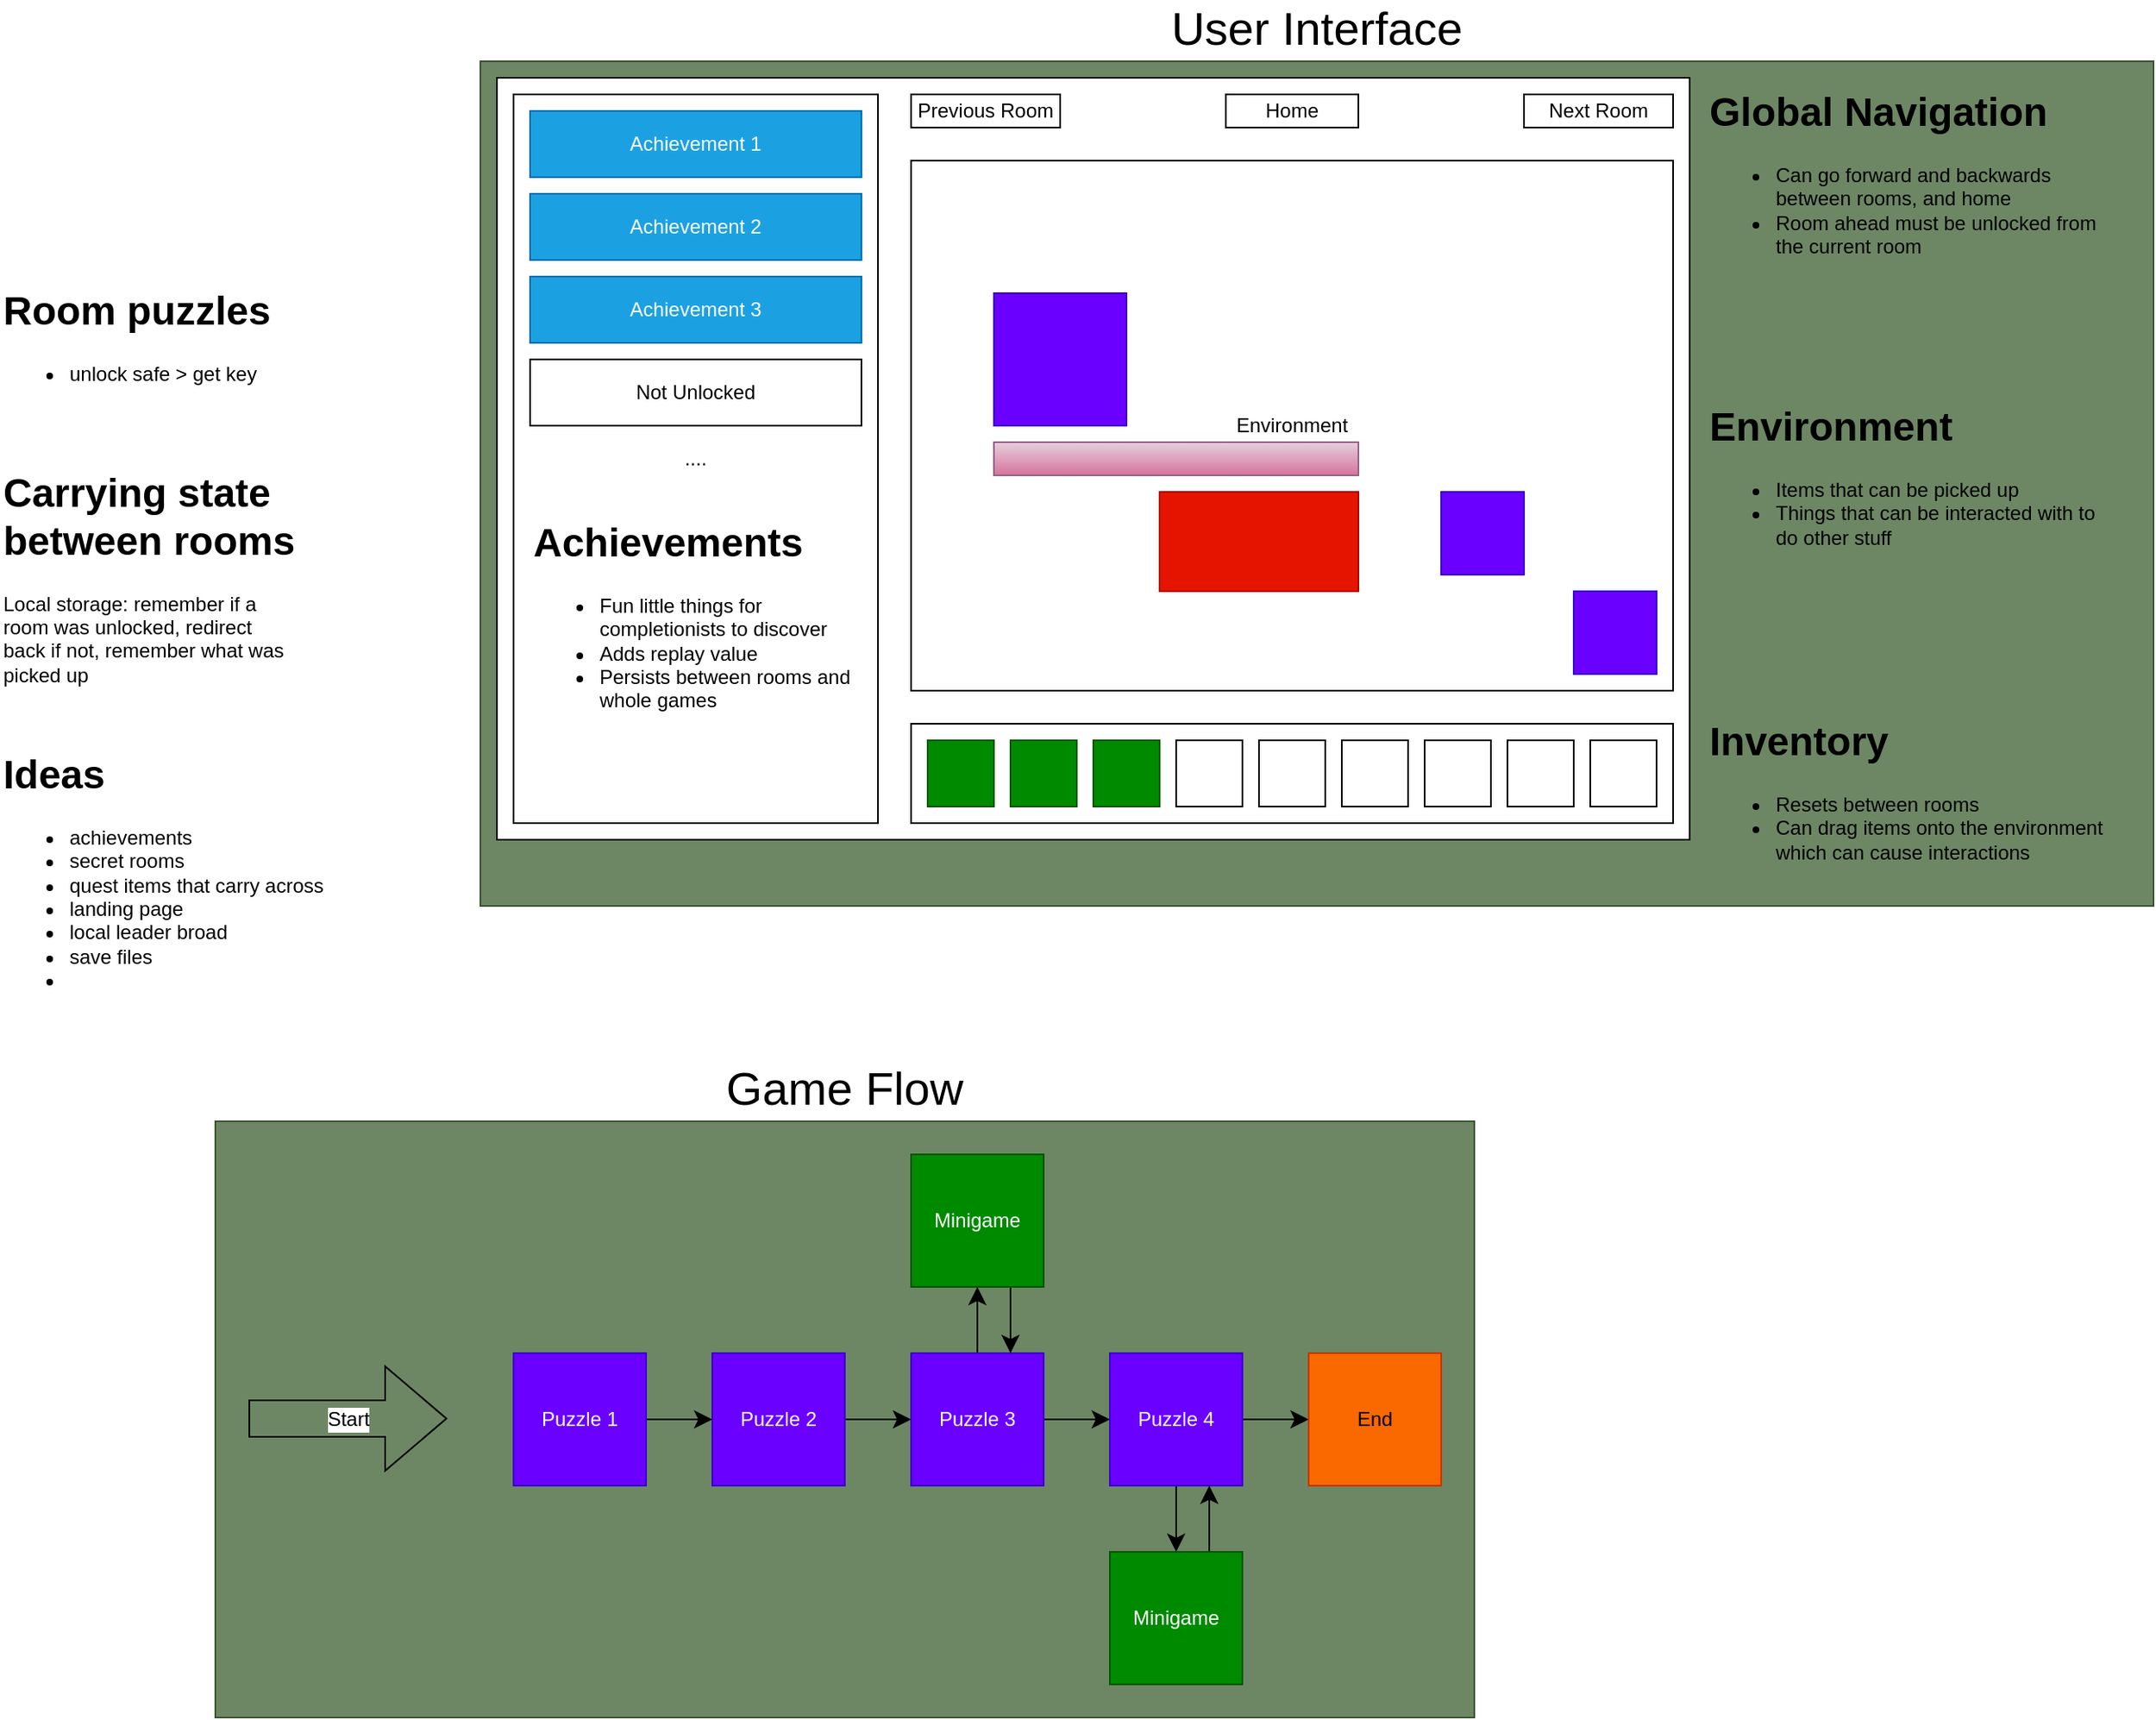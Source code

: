 <mxfile version="26.0.14">
  <diagram name="Page-1" id="HF4c1UTiVbdlKXjr9Abs">
    <mxGraphModel dx="2164" dy="1250" grid="1" gridSize="10" guides="1" tooltips="1" connect="1" arrows="1" fold="1" page="0" pageScale="1" pageWidth="850" pageHeight="1100" math="0" shadow="0">
      <root>
        <mxCell id="0" />
        <mxCell id="1" parent="0" />
        <mxCell id="JJV7NP8qMqMK8vtjLvEn-13" value="&lt;h1 style=&quot;margin-top: 0px;&quot;&gt;Carrying state between rooms&lt;/h1&gt;&lt;p&gt;Local storage: remember if a room was unlocked, redirect back if not, remember what was picked up&lt;/p&gt;" style="text;html=1;whiteSpace=wrap;overflow=hidden;rounded=0;" parent="1" vertex="1">
          <mxGeometry x="-630" y="180" width="180" height="160" as="geometry" />
        </mxCell>
        <mxCell id="Tg1wBogOaNXyl56e0BYg-1" value="&lt;h1 style=&quot;margin-top: 0px;&quot;&gt;Ideas&lt;/h1&gt;&lt;ul&gt;&lt;li&gt;achievements&lt;/li&gt;&lt;li&gt;secret rooms&lt;/li&gt;&lt;li&gt;quest items that carry across&lt;/li&gt;&lt;li&gt;landing page&lt;/li&gt;&lt;li&gt;local leader broad&lt;/li&gt;&lt;li&gt;save files&lt;/li&gt;&lt;li&gt;&lt;br&gt;&lt;/li&gt;&lt;/ul&gt;" style="text;html=1;whiteSpace=wrap;overflow=hidden;rounded=0;" parent="1" vertex="1">
          <mxGeometry x="-630" y="350" width="240" height="220" as="geometry" />
        </mxCell>
        <mxCell id="Tg1wBogOaNXyl56e0BYg-3" value="&lt;h1 style=&quot;margin-top: 0px;&quot;&gt;Room puzzles&lt;/h1&gt;&lt;ul&gt;&lt;li&gt;unlock safe &amp;gt; get key&lt;/li&gt;&lt;/ul&gt;" style="text;html=1;whiteSpace=wrap;overflow=hidden;rounded=0;" parent="1" vertex="1">
          <mxGeometry x="-630" y="70" width="190" height="100" as="geometry" />
        </mxCell>
        <mxCell id="pXol61Bcyo_BXOwHgApD-34" value="" style="group" vertex="1" connectable="0" parent="1">
          <mxGeometry x="-340" y="-60" width="1010" height="510" as="geometry" />
        </mxCell>
        <mxCell id="pXol61Bcyo_BXOwHgApD-32" value="User Interface" style="rounded=0;whiteSpace=wrap;html=1;fillColor=#6d8764;fontColor=default;strokeColor=#3A5431;labelPosition=center;verticalLabelPosition=top;align=center;verticalAlign=bottom;labelBackgroundColor=none;fontSize=28;" vertex="1" parent="pXol61Bcyo_BXOwHgApD-34">
          <mxGeometry width="1010" height="510" as="geometry" />
        </mxCell>
        <mxCell id="pXol61Bcyo_BXOwHgApD-31" value="" style="rounded=0;whiteSpace=wrap;html=1;" vertex="1" parent="pXol61Bcyo_BXOwHgApD-34">
          <mxGeometry x="10" y="10" width="720" height="460" as="geometry" />
        </mxCell>
        <mxCell id="JJV7NP8qMqMK8vtjLvEn-2" value="Environment" style="rounded=0;whiteSpace=wrap;html=1;" parent="pXol61Bcyo_BXOwHgApD-34" vertex="1">
          <mxGeometry x="260" y="60" width="460" height="320" as="geometry" />
        </mxCell>
        <mxCell id="JJV7NP8qMqMK8vtjLvEn-3" value="Home" style="rounded=0;whiteSpace=wrap;html=1;" parent="pXol61Bcyo_BXOwHgApD-34" vertex="1">
          <mxGeometry x="450" y="20" width="80" height="20" as="geometry" />
        </mxCell>
        <mxCell id="JJV7NP8qMqMK8vtjLvEn-4" value="Previous Room" style="rounded=0;whiteSpace=wrap;html=1;" parent="pXol61Bcyo_BXOwHgApD-34" vertex="1">
          <mxGeometry x="260" y="20" width="90" height="20" as="geometry" />
        </mxCell>
        <mxCell id="JJV7NP8qMqMK8vtjLvEn-5" value="Next Room" style="rounded=0;whiteSpace=wrap;html=1;" parent="pXol61Bcyo_BXOwHgApD-34" vertex="1">
          <mxGeometry x="630" y="20" width="90" height="20" as="geometry" />
        </mxCell>
        <mxCell id="JJV7NP8qMqMK8vtjLvEn-6" value="" style="rounded=0;whiteSpace=wrap;html=1;" parent="pXol61Bcyo_BXOwHgApD-34" vertex="1">
          <mxGeometry x="260" y="400" width="460" height="60" as="geometry" />
        </mxCell>
        <mxCell id="JJV7NP8qMqMK8vtjLvEn-7" value="" style="whiteSpace=wrap;html=1;aspect=fixed;fillColor=#6a00ff;fontColor=#ffffff;strokeColor=#3700CC;" parent="pXol61Bcyo_BXOwHgApD-34" vertex="1">
          <mxGeometry x="310" y="140" width="80" height="80" as="geometry" />
        </mxCell>
        <mxCell id="JJV7NP8qMqMK8vtjLvEn-8" value="" style="whiteSpace=wrap;html=1;aspect=fixed;fillColor=#6a00ff;fontColor=#ffffff;strokeColor=#3700CC;" parent="pXol61Bcyo_BXOwHgApD-34" vertex="1">
          <mxGeometry x="660" y="320" width="50" height="50" as="geometry" />
        </mxCell>
        <mxCell id="JJV7NP8qMqMK8vtjLvEn-9" value="" style="whiteSpace=wrap;html=1;aspect=fixed;fillColor=#6a00ff;fontColor=#ffffff;strokeColor=#3700CC;" parent="pXol61Bcyo_BXOwHgApD-34" vertex="1">
          <mxGeometry x="580" y="260" width="50" height="50" as="geometry" />
        </mxCell>
        <mxCell id="JJV7NP8qMqMK8vtjLvEn-10" value="" style="rounded=0;whiteSpace=wrap;html=1;fillColor=#e6d0de;strokeColor=#996185;gradientColor=#d5739d;" parent="pXol61Bcyo_BXOwHgApD-34" vertex="1">
          <mxGeometry x="310" y="230" width="220" height="20" as="geometry" />
        </mxCell>
        <mxCell id="JJV7NP8qMqMK8vtjLvEn-11" value="" style="rounded=0;whiteSpace=wrap;html=1;fillColor=#e51400;strokeColor=#B20000;fontColor=#ffffff;" parent="pXol61Bcyo_BXOwHgApD-34" vertex="1">
          <mxGeometry x="410" y="260" width="120" height="60" as="geometry" />
        </mxCell>
        <mxCell id="pXol61Bcyo_BXOwHgApD-11" value="" style="whiteSpace=wrap;html=1;aspect=fixed;fillColor=#008a00;fontColor=#ffffff;strokeColor=#005700;" vertex="1" parent="pXol61Bcyo_BXOwHgApD-34">
          <mxGeometry x="270" y="410" width="40" height="40" as="geometry" />
        </mxCell>
        <mxCell id="pXol61Bcyo_BXOwHgApD-12" value="" style="whiteSpace=wrap;html=1;aspect=fixed;fillColor=#008a00;fontColor=#ffffff;strokeColor=#005700;" vertex="1" parent="pXol61Bcyo_BXOwHgApD-34">
          <mxGeometry x="320" y="410" width="40" height="40" as="geometry" />
        </mxCell>
        <mxCell id="pXol61Bcyo_BXOwHgApD-13" value="" style="whiteSpace=wrap;html=1;aspect=fixed;fillColor=#008a00;fontColor=#ffffff;strokeColor=#005700;" vertex="1" parent="pXol61Bcyo_BXOwHgApD-34">
          <mxGeometry x="370" y="410" width="40" height="40" as="geometry" />
        </mxCell>
        <mxCell id="pXol61Bcyo_BXOwHgApD-14" value="" style="whiteSpace=wrap;html=1;aspect=fixed;" vertex="1" parent="pXol61Bcyo_BXOwHgApD-34">
          <mxGeometry x="420" y="410" width="40" height="40" as="geometry" />
        </mxCell>
        <mxCell id="pXol61Bcyo_BXOwHgApD-15" value="" style="whiteSpace=wrap;html=1;aspect=fixed;" vertex="1" parent="pXol61Bcyo_BXOwHgApD-34">
          <mxGeometry x="470" y="410" width="40" height="40" as="geometry" />
        </mxCell>
        <mxCell id="pXol61Bcyo_BXOwHgApD-16" value="" style="whiteSpace=wrap;html=1;aspect=fixed;" vertex="1" parent="pXol61Bcyo_BXOwHgApD-34">
          <mxGeometry x="520" y="410" width="40" height="40" as="geometry" />
        </mxCell>
        <mxCell id="pXol61Bcyo_BXOwHgApD-17" value="" style="whiteSpace=wrap;html=1;aspect=fixed;" vertex="1" parent="pXol61Bcyo_BXOwHgApD-34">
          <mxGeometry x="570" y="410" width="40" height="40" as="geometry" />
        </mxCell>
        <mxCell id="pXol61Bcyo_BXOwHgApD-18" value="" style="whiteSpace=wrap;html=1;aspect=fixed;" vertex="1" parent="pXol61Bcyo_BXOwHgApD-34">
          <mxGeometry x="620" y="410" width="40" height="40" as="geometry" />
        </mxCell>
        <mxCell id="pXol61Bcyo_BXOwHgApD-19" value="" style="whiteSpace=wrap;html=1;aspect=fixed;" vertex="1" parent="pXol61Bcyo_BXOwHgApD-34">
          <mxGeometry x="670" y="410" width="40" height="40" as="geometry" />
        </mxCell>
        <mxCell id="pXol61Bcyo_BXOwHgApD-21" value="&lt;h1 style=&quot;margin-top: 0px;&quot;&gt;Inventory&lt;/h1&gt;&lt;ul&gt;&lt;li&gt;Resets between rooms&lt;/li&gt;&lt;li&gt;Can drag items onto the environment which can cause interactions&lt;/li&gt;&lt;/ul&gt;" style="text;html=1;whiteSpace=wrap;overflow=hidden;rounded=0;" vertex="1" parent="pXol61Bcyo_BXOwHgApD-34">
          <mxGeometry x="740" y="390" width="240" height="110" as="geometry" />
        </mxCell>
        <mxCell id="pXol61Bcyo_BXOwHgApD-22" value="&lt;h1 style=&quot;margin-top: 0px;&quot;&gt;Global Navigation&lt;/h1&gt;&lt;ul&gt;&lt;li&gt;Can go forward and backwards between rooms, and home&lt;/li&gt;&lt;li&gt;Room ahead must be unlocked from the current room&lt;/li&gt;&lt;/ul&gt;" style="text;html=1;whiteSpace=wrap;overflow=hidden;rounded=0;" vertex="1" parent="pXol61Bcyo_BXOwHgApD-34">
          <mxGeometry x="740" y="10" width="240" height="110" as="geometry" />
        </mxCell>
        <mxCell id="pXol61Bcyo_BXOwHgApD-23" value="&lt;h1 style=&quot;margin-top: 0px;&quot;&gt;Environment&lt;/h1&gt;&lt;ul&gt;&lt;li&gt;Items that can be picked up&lt;/li&gt;&lt;li&gt;Things that can be interacted with to do other stuff&lt;/li&gt;&lt;/ul&gt;" style="text;html=1;whiteSpace=wrap;overflow=hidden;rounded=0;" vertex="1" parent="pXol61Bcyo_BXOwHgApD-34">
          <mxGeometry x="740" y="200" width="240" height="110" as="geometry" />
        </mxCell>
        <mxCell id="pXol61Bcyo_BXOwHgApD-24" value="...." style="rounded=0;whiteSpace=wrap;html=1;" vertex="1" parent="pXol61Bcyo_BXOwHgApD-34">
          <mxGeometry x="20" y="20" width="220" height="440" as="geometry" />
        </mxCell>
        <mxCell id="pXol61Bcyo_BXOwHgApD-26" value="Achievement 1" style="rounded=0;whiteSpace=wrap;html=1;fillColor=#1ba1e2;strokeColor=#006EAF;fontColor=#ffffff;" vertex="1" parent="pXol61Bcyo_BXOwHgApD-34">
          <mxGeometry x="30" y="30" width="200" height="40" as="geometry" />
        </mxCell>
        <mxCell id="pXol61Bcyo_BXOwHgApD-27" value="Achievement 2" style="rounded=0;whiteSpace=wrap;html=1;fillColor=#1ba1e2;strokeColor=#006EAF;fontColor=#ffffff;" vertex="1" parent="pXol61Bcyo_BXOwHgApD-34">
          <mxGeometry x="30" y="80" width="200" height="40" as="geometry" />
        </mxCell>
        <mxCell id="pXol61Bcyo_BXOwHgApD-28" value="Achievement 3" style="rounded=0;whiteSpace=wrap;html=1;fillColor=#1ba1e2;strokeColor=#006EAF;fontColor=#ffffff;" vertex="1" parent="pXol61Bcyo_BXOwHgApD-34">
          <mxGeometry x="30" y="130" width="200" height="40" as="geometry" />
        </mxCell>
        <mxCell id="pXol61Bcyo_BXOwHgApD-29" value="Not Unlocked" style="rounded=0;whiteSpace=wrap;html=1;" vertex="1" parent="pXol61Bcyo_BXOwHgApD-34">
          <mxGeometry x="30" y="180" width="200" height="40" as="geometry" />
        </mxCell>
        <mxCell id="pXol61Bcyo_BXOwHgApD-30" value="&lt;h1 style=&quot;margin-top: 0px;&quot;&gt;Achievements&lt;/h1&gt;&lt;ul&gt;&lt;li&gt;Fun little things for completionists to discover&lt;/li&gt;&lt;li&gt;Adds replay value&lt;/li&gt;&lt;li&gt;Persists between rooms and whole games&lt;/li&gt;&lt;/ul&gt;" style="text;html=1;whiteSpace=wrap;overflow=hidden;rounded=0;" vertex="1" parent="pXol61Bcyo_BXOwHgApD-34">
          <mxGeometry x="30" y="270" width="200" height="180" as="geometry" />
        </mxCell>
        <mxCell id="pXol61Bcyo_BXOwHgApD-35" value="" style="group" vertex="1" connectable="0" parent="1">
          <mxGeometry x="-500" y="580" width="760" height="360" as="geometry" />
        </mxCell>
        <mxCell id="pXol61Bcyo_BXOwHgApD-33" value="Game Flow" style="rounded=0;whiteSpace=wrap;html=1;fillColor=#6d8764;fontColor=default;strokeColor=#3A5431;labelPosition=center;verticalLabelPosition=top;align=center;verticalAlign=bottom;labelBackgroundColor=none;fontSize=28;" vertex="1" parent="pXol61Bcyo_BXOwHgApD-35">
          <mxGeometry width="760" height="360" as="geometry" />
        </mxCell>
        <mxCell id="pXol61Bcyo_BXOwHgApD-3" style="edgeStyle=none;curved=1;rounded=0;orthogonalLoop=1;jettySize=auto;html=1;exitX=1;exitY=0.5;exitDx=0;exitDy=0;entryX=0;entryY=0.5;entryDx=0;entryDy=0;fontSize=12;startSize=8;endSize=8;" edge="1" parent="pXol61Bcyo_BXOwHgApD-35" source="Tg1wBogOaNXyl56e0BYg-4" target="Tg1wBogOaNXyl56e0BYg-5">
          <mxGeometry relative="1" as="geometry" />
        </mxCell>
        <mxCell id="Tg1wBogOaNXyl56e0BYg-4" value="Puzzle 2" style="whiteSpace=wrap;html=1;aspect=fixed;fillColor=#6a00ff;fontColor=#ffffff;strokeColor=#3700CC;" parent="pXol61Bcyo_BXOwHgApD-35" vertex="1">
          <mxGeometry x="300" y="140" width="80" height="80" as="geometry" />
        </mxCell>
        <mxCell id="pXol61Bcyo_BXOwHgApD-4" style="edgeStyle=none;curved=1;rounded=0;orthogonalLoop=1;jettySize=auto;html=1;exitX=1;exitY=0.5;exitDx=0;exitDy=0;entryX=0;entryY=0.5;entryDx=0;entryDy=0;fontSize=12;startSize=8;endSize=8;" edge="1" parent="pXol61Bcyo_BXOwHgApD-35" source="Tg1wBogOaNXyl56e0BYg-5" target="Tg1wBogOaNXyl56e0BYg-6">
          <mxGeometry relative="1" as="geometry" />
        </mxCell>
        <mxCell id="pXol61Bcyo_BXOwHgApD-6" style="edgeStyle=none;curved=1;rounded=0;orthogonalLoop=1;jettySize=auto;html=1;exitX=0.5;exitY=0;exitDx=0;exitDy=0;entryX=0.5;entryY=1;entryDx=0;entryDy=0;fontSize=12;startSize=8;endSize=8;" edge="1" parent="pXol61Bcyo_BXOwHgApD-35" source="Tg1wBogOaNXyl56e0BYg-5" target="Tg1wBogOaNXyl56e0BYg-9">
          <mxGeometry relative="1" as="geometry" />
        </mxCell>
        <mxCell id="Tg1wBogOaNXyl56e0BYg-5" value="Puzzle 3" style="whiteSpace=wrap;html=1;aspect=fixed;fillColor=#6a00ff;fontColor=#ffffff;strokeColor=#3700CC;" parent="pXol61Bcyo_BXOwHgApD-35" vertex="1">
          <mxGeometry x="420" y="140" width="80" height="80" as="geometry" />
        </mxCell>
        <mxCell id="pXol61Bcyo_BXOwHgApD-5" style="edgeStyle=none;curved=1;rounded=0;orthogonalLoop=1;jettySize=auto;html=1;exitX=1;exitY=0.5;exitDx=0;exitDy=0;entryX=0;entryY=0.5;entryDx=0;entryDy=0;fontSize=12;startSize=8;endSize=8;" edge="1" parent="pXol61Bcyo_BXOwHgApD-35" source="Tg1wBogOaNXyl56e0BYg-6" target="Tg1wBogOaNXyl56e0BYg-7">
          <mxGeometry relative="1" as="geometry" />
        </mxCell>
        <mxCell id="pXol61Bcyo_BXOwHgApD-8" style="edgeStyle=none;curved=1;rounded=0;orthogonalLoop=1;jettySize=auto;html=1;exitX=0.5;exitY=1;exitDx=0;exitDy=0;entryX=0.5;entryY=0;entryDx=0;entryDy=0;fontSize=12;startSize=8;endSize=8;" edge="1" parent="pXol61Bcyo_BXOwHgApD-35" source="Tg1wBogOaNXyl56e0BYg-6" target="Tg1wBogOaNXyl56e0BYg-8">
          <mxGeometry relative="1" as="geometry" />
        </mxCell>
        <mxCell id="Tg1wBogOaNXyl56e0BYg-6" value="Puzzle 4" style="whiteSpace=wrap;html=1;aspect=fixed;fillColor=#6a00ff;fontColor=#ffffff;strokeColor=#3700CC;" parent="pXol61Bcyo_BXOwHgApD-35" vertex="1">
          <mxGeometry x="540" y="140" width="80" height="80" as="geometry" />
        </mxCell>
        <mxCell id="Tg1wBogOaNXyl56e0BYg-7" value="End" style="whiteSpace=wrap;html=1;aspect=fixed;fillColor=#fa6800;fontColor=#000000;strokeColor=#C73500;" parent="pXol61Bcyo_BXOwHgApD-35" vertex="1">
          <mxGeometry x="660" y="140" width="80" height="80" as="geometry" />
        </mxCell>
        <mxCell id="pXol61Bcyo_BXOwHgApD-9" style="edgeStyle=none;curved=1;rounded=0;orthogonalLoop=1;jettySize=auto;html=1;exitX=0.75;exitY=0;exitDx=0;exitDy=0;entryX=0.75;entryY=1;entryDx=0;entryDy=0;fontSize=12;startSize=8;endSize=8;" edge="1" parent="pXol61Bcyo_BXOwHgApD-35" source="Tg1wBogOaNXyl56e0BYg-8" target="Tg1wBogOaNXyl56e0BYg-6">
          <mxGeometry relative="1" as="geometry" />
        </mxCell>
        <mxCell id="Tg1wBogOaNXyl56e0BYg-8" value="Minigame" style="whiteSpace=wrap;html=1;aspect=fixed;fillColor=#008a00;fontColor=#ffffff;strokeColor=#005700;" parent="pXol61Bcyo_BXOwHgApD-35" vertex="1">
          <mxGeometry x="540" y="260" width="80" height="80" as="geometry" />
        </mxCell>
        <mxCell id="pXol61Bcyo_BXOwHgApD-7" style="edgeStyle=none;curved=1;rounded=0;orthogonalLoop=1;jettySize=auto;html=1;exitX=0.75;exitY=1;exitDx=0;exitDy=0;entryX=0.75;entryY=0;entryDx=0;entryDy=0;fontSize=12;startSize=8;endSize=8;" edge="1" parent="pXol61Bcyo_BXOwHgApD-35" source="Tg1wBogOaNXyl56e0BYg-9" target="Tg1wBogOaNXyl56e0BYg-5">
          <mxGeometry relative="1" as="geometry" />
        </mxCell>
        <mxCell id="Tg1wBogOaNXyl56e0BYg-9" value="Minigame" style="whiteSpace=wrap;html=1;aspect=fixed;fillColor=#008a00;fontColor=#ffffff;strokeColor=#005700;" parent="pXol61Bcyo_BXOwHgApD-35" vertex="1">
          <mxGeometry x="420" y="20" width="80" height="80" as="geometry" />
        </mxCell>
        <mxCell id="pXol61Bcyo_BXOwHgApD-2" style="edgeStyle=none;curved=1;rounded=0;orthogonalLoop=1;jettySize=auto;html=1;exitX=1;exitY=0.5;exitDx=0;exitDy=0;entryX=0;entryY=0.5;entryDx=0;entryDy=0;fontSize=12;startSize=8;endSize=8;" edge="1" parent="pXol61Bcyo_BXOwHgApD-35" source="Tg1wBogOaNXyl56e0BYg-10" target="Tg1wBogOaNXyl56e0BYg-4">
          <mxGeometry relative="1" as="geometry" />
        </mxCell>
        <mxCell id="Tg1wBogOaNXyl56e0BYg-10" value="Puzzle 1" style="whiteSpace=wrap;html=1;aspect=fixed;fillColor=#6a00ff;fontColor=#ffffff;strokeColor=#3700CC;" parent="pXol61Bcyo_BXOwHgApD-35" vertex="1">
          <mxGeometry x="180" y="140" width="80" height="80" as="geometry" />
        </mxCell>
        <mxCell id="pXol61Bcyo_BXOwHgApD-10" value="Start" style="shape=flexArrow;endArrow=classic;html=1;rounded=0;fontSize=12;startSize=8;endSize=12;curved=1;width=22;endWidth=40;" edge="1" parent="pXol61Bcyo_BXOwHgApD-35">
          <mxGeometry width="50" height="50" relative="1" as="geometry">
            <mxPoint x="20" y="179.5" as="sourcePoint" />
            <mxPoint x="140" y="179.5" as="targetPoint" />
          </mxGeometry>
        </mxCell>
      </root>
    </mxGraphModel>
  </diagram>
</mxfile>
